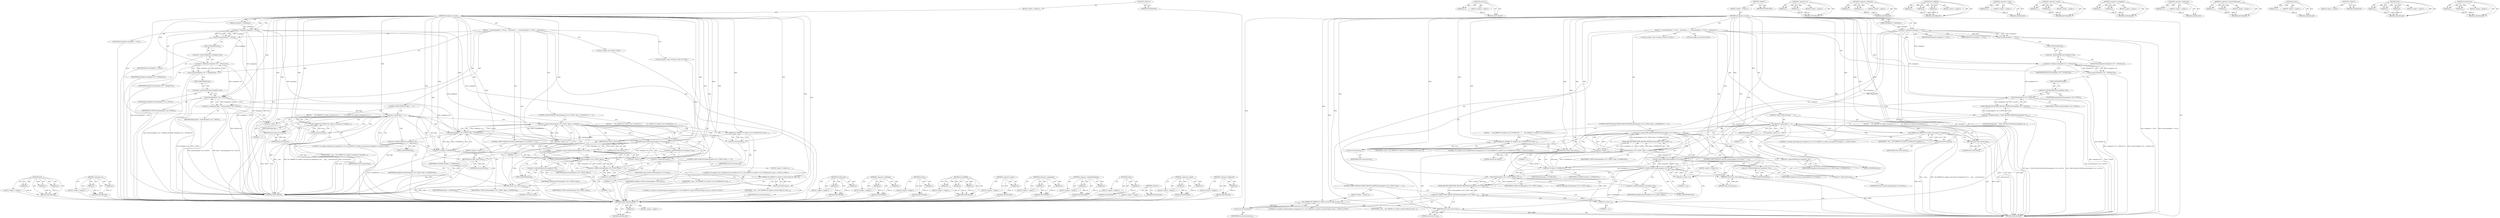digraph "eventfd_read" {
vulnerable_140 [label=<(METHOD,fcntl)>];
vulnerable_141 [label=<(PARAM,p1)>];
vulnerable_142 [label=<(PARAM,p2)>];
vulnerable_143 [label=<(PARAM,p3)>];
vulnerable_144 [label=<(BLOCK,&lt;empty&gt;,&lt;empty&gt;)>];
vulnerable_145 [label=<(METHOD_RETURN,ANY)>];
vulnerable_165 [label=<(METHOD,&lt;operator&gt;.or)>];
vulnerable_166 [label=<(PARAM,p1)>];
vulnerable_167 [label=<(PARAM,p2)>];
vulnerable_168 [label=<(BLOCK,&lt;empty&gt;,&lt;empty&gt;)>];
vulnerable_169 [label=<(METHOD_RETURN,ANY)>];
vulnerable_6 [label=<(METHOD,&lt;global&gt;)<SUB>1</SUB>>];
vulnerable_7 [label=<(BLOCK,&lt;empty&gt;,&lt;empty&gt;)<SUB>1</SUB>>];
vulnerable_8 [label=<(METHOD,semaphore_try_wait)<SUB>1</SUB>>];
vulnerable_9 [label=<(PARAM,semaphore_t *semaphore)<SUB>1</SUB>>];
vulnerable_10 [label=<(BLOCK,{

   assert(semaphore != NULL);
   assert(sema...,{

   assert(semaphore != NULL);
   assert(sema...)<SUB>1</SUB>>];
vulnerable_11 [label=<(assert,assert(semaphore != NULL))<SUB>3</SUB>>];
vulnerable_12 [label=<(&lt;operator&gt;.notEquals,semaphore != NULL)<SUB>3</SUB>>];
vulnerable_13 [label=<(IDENTIFIER,semaphore,semaphore != NULL)<SUB>3</SUB>>];
vulnerable_14 [label=<(IDENTIFIER,NULL,semaphore != NULL)<SUB>3</SUB>>];
vulnerable_15 [label=<(assert,assert(semaphore-&gt;fd != INVALID_FD))<SUB>4</SUB>>];
vulnerable_16 [label=<(&lt;operator&gt;.notEquals,semaphore-&gt;fd != INVALID_FD)<SUB>4</SUB>>];
vulnerable_17 [label=<(&lt;operator&gt;.indirectFieldAccess,semaphore-&gt;fd)<SUB>4</SUB>>];
vulnerable_18 [label=<(IDENTIFIER,semaphore,semaphore-&gt;fd != INVALID_FD)<SUB>4</SUB>>];
vulnerable_19 [label=<(FIELD_IDENTIFIER,fd,fd)<SUB>4</SUB>>];
vulnerable_20 [label=<(IDENTIFIER,INVALID_FD,semaphore-&gt;fd != INVALID_FD)<SUB>4</SUB>>];
vulnerable_21 [label="<(LOCAL,int flags: int)<SUB>6</SUB>>"];
vulnerable_22 [label=<(&lt;operator&gt;.assignment,flags = fcntl(semaphore-&gt;fd, F_GETFL))<SUB>6</SUB>>];
vulnerable_23 [label=<(IDENTIFIER,flags,flags = fcntl(semaphore-&gt;fd, F_GETFL))<SUB>6</SUB>>];
vulnerable_24 [label=<(fcntl,fcntl(semaphore-&gt;fd, F_GETFL))<SUB>6</SUB>>];
vulnerable_25 [label=<(&lt;operator&gt;.indirectFieldAccess,semaphore-&gt;fd)<SUB>6</SUB>>];
vulnerable_26 [label=<(IDENTIFIER,semaphore,fcntl(semaphore-&gt;fd, F_GETFL))<SUB>6</SUB>>];
vulnerable_27 [label=<(FIELD_IDENTIFIER,fd,fd)<SUB>6</SUB>>];
vulnerable_28 [label=<(IDENTIFIER,F_GETFL,fcntl(semaphore-&gt;fd, F_GETFL))<SUB>6</SUB>>];
vulnerable_29 [label=<(CONTROL_STRUCTURE,IF,if (flags == -1))<SUB>7</SUB>>];
vulnerable_30 [label=<(&lt;operator&gt;.equals,flags == -1)<SUB>7</SUB>>];
vulnerable_31 [label=<(IDENTIFIER,flags,flags == -1)<SUB>7</SUB>>];
vulnerable_32 [label=<(&lt;operator&gt;.minus,-1)<SUB>7</SUB>>];
vulnerable_33 [label=<(LITERAL,1,-1)<SUB>7</SUB>>];
vulnerable_34 [label=<(BLOCK,{
     LOG_ERROR(&quot;%s unable to get flags for se...,{
     LOG_ERROR(&quot;%s unable to get flags for se...)<SUB>7</SUB>>];
vulnerable_35 [label=<(LOG_ERROR,LOG_ERROR(&quot;%s unable to get flags for semaphore...)<SUB>8</SUB>>];
vulnerable_36 [label="<(LITERAL,&quot;%s unable to get flags for semaphore fd: %s&quot;,LOG_ERROR(&quot;%s unable to get flags for semaphore...)<SUB>8</SUB>>"];
vulnerable_37 [label=<(IDENTIFIER,__func__,LOG_ERROR(&quot;%s unable to get flags for semaphore...)<SUB>8</SUB>>];
vulnerable_38 [label=<(strerror,strerror(errno))<SUB>8</SUB>>];
vulnerable_39 [label=<(IDENTIFIER,errno,strerror(errno))<SUB>8</SUB>>];
vulnerable_40 [label=<(RETURN,return false;,return false;)<SUB>9</SUB>>];
vulnerable_41 [label=<(LITERAL,false,return false;)<SUB>9</SUB>>];
vulnerable_42 [label=<(CONTROL_STRUCTURE,IF,if (fcntl(semaphore-&gt;fd, F_SETFL, flags | O_NONBLOCK) == -1))<SUB>11</SUB>>];
vulnerable_43 [label=<(&lt;operator&gt;.equals,fcntl(semaphore-&gt;fd, F_SETFL, flags | O_NONBLOC...)<SUB>11</SUB>>];
vulnerable_44 [label=<(fcntl,fcntl(semaphore-&gt;fd, F_SETFL, flags | O_NONBLOCK))<SUB>11</SUB>>];
vulnerable_45 [label=<(&lt;operator&gt;.indirectFieldAccess,semaphore-&gt;fd)<SUB>11</SUB>>];
vulnerable_46 [label=<(IDENTIFIER,semaphore,fcntl(semaphore-&gt;fd, F_SETFL, flags | O_NONBLOCK))<SUB>11</SUB>>];
vulnerable_47 [label=<(FIELD_IDENTIFIER,fd,fd)<SUB>11</SUB>>];
vulnerable_48 [label=<(IDENTIFIER,F_SETFL,fcntl(semaphore-&gt;fd, F_SETFL, flags | O_NONBLOCK))<SUB>11</SUB>>];
vulnerable_49 [label=<(&lt;operator&gt;.or,flags | O_NONBLOCK)<SUB>11</SUB>>];
vulnerable_50 [label=<(IDENTIFIER,flags,flags | O_NONBLOCK)<SUB>11</SUB>>];
vulnerable_51 [label=<(IDENTIFIER,O_NONBLOCK,flags | O_NONBLOCK)<SUB>11</SUB>>];
vulnerable_52 [label=<(&lt;operator&gt;.minus,-1)<SUB>11</SUB>>];
vulnerable_53 [label=<(LITERAL,1,-1)<SUB>11</SUB>>];
vulnerable_54 [label=<(BLOCK,{
     LOG_ERROR(&quot;%s unable to set O_NONBLOCK f...,{
     LOG_ERROR(&quot;%s unable to set O_NONBLOCK f...)<SUB>11</SUB>>];
vulnerable_55 [label=<(LOG_ERROR,LOG_ERROR(&quot;%s unable to set O_NONBLOCK for sema...)<SUB>12</SUB>>];
vulnerable_56 [label="<(LITERAL,&quot;%s unable to set O_NONBLOCK for semaphore fd: %s&quot;,LOG_ERROR(&quot;%s unable to set O_NONBLOCK for sema...)<SUB>12</SUB>>"];
vulnerable_57 [label=<(IDENTIFIER,__func__,LOG_ERROR(&quot;%s unable to set O_NONBLOCK for sema...)<SUB>12</SUB>>];
vulnerable_58 [label=<(strerror,strerror(errno))<SUB>12</SUB>>];
vulnerable_59 [label=<(IDENTIFIER,errno,strerror(errno))<SUB>12</SUB>>];
vulnerable_60 [label=<(RETURN,return false;,return false;)<SUB>13</SUB>>];
vulnerable_61 [label=<(LITERAL,false,return false;)<SUB>13</SUB>>];
vulnerable_62 [label="<(LOCAL,eventfd_t value: eventfd_t)<SUB>16</SUB>>"];
vulnerable_63 [label=<(CONTROL_STRUCTURE,IF,if (eventfd_read(semaphore-&gt;fd, &amp;value) == -1))<SUB>18</SUB>>];
vulnerable_64 [label=<(&lt;operator&gt;.equals,eventfd_read(semaphore-&gt;fd, &amp;value) == -1)<SUB>18</SUB>>];
vulnerable_65 [label=<(eventfd_read,eventfd_read(semaphore-&gt;fd, &amp;value))<SUB>18</SUB>>];
vulnerable_66 [label=<(&lt;operator&gt;.indirectFieldAccess,semaphore-&gt;fd)<SUB>18</SUB>>];
vulnerable_67 [label=<(IDENTIFIER,semaphore,eventfd_read(semaphore-&gt;fd, &amp;value))<SUB>18</SUB>>];
vulnerable_68 [label=<(FIELD_IDENTIFIER,fd,fd)<SUB>18</SUB>>];
vulnerable_69 [label=<(&lt;operator&gt;.addressOf,&amp;value)<SUB>18</SUB>>];
vulnerable_70 [label=<(IDENTIFIER,value,eventfd_read(semaphore-&gt;fd, &amp;value))<SUB>18</SUB>>];
vulnerable_71 [label=<(&lt;operator&gt;.minus,-1)<SUB>18</SUB>>];
vulnerable_72 [label=<(LITERAL,1,-1)<SUB>18</SUB>>];
vulnerable_73 [label=<(BLOCK,&lt;empty&gt;,&lt;empty&gt;)<SUB>19</SUB>>];
vulnerable_74 [label=<(RETURN,return false;,return false;)<SUB>19</SUB>>];
vulnerable_75 [label=<(LITERAL,false,return false;)<SUB>19</SUB>>];
vulnerable_76 [label=<(CONTROL_STRUCTURE,IF,if (fcntl(semaphore-&gt;fd, F_SETFL, flags) == -1))<SUB>21</SUB>>];
vulnerable_77 [label=<(&lt;operator&gt;.equals,fcntl(semaphore-&gt;fd, F_SETFL, flags) == -1)<SUB>21</SUB>>];
vulnerable_78 [label=<(fcntl,fcntl(semaphore-&gt;fd, F_SETFL, flags))<SUB>21</SUB>>];
vulnerable_79 [label=<(&lt;operator&gt;.indirectFieldAccess,semaphore-&gt;fd)<SUB>21</SUB>>];
vulnerable_80 [label=<(IDENTIFIER,semaphore,fcntl(semaphore-&gt;fd, F_SETFL, flags))<SUB>21</SUB>>];
vulnerable_81 [label=<(FIELD_IDENTIFIER,fd,fd)<SUB>21</SUB>>];
vulnerable_82 [label=<(IDENTIFIER,F_SETFL,fcntl(semaphore-&gt;fd, F_SETFL, flags))<SUB>21</SUB>>];
vulnerable_83 [label=<(IDENTIFIER,flags,fcntl(semaphore-&gt;fd, F_SETFL, flags))<SUB>21</SUB>>];
vulnerable_84 [label=<(&lt;operator&gt;.minus,-1)<SUB>21</SUB>>];
vulnerable_85 [label=<(LITERAL,1,-1)<SUB>21</SUB>>];
vulnerable_86 [label=<(BLOCK,&lt;empty&gt;,&lt;empty&gt;)<SUB>22</SUB>>];
vulnerable_87 [label=<(LOG_ERROR,LOG_ERROR(&quot;%s unable to resetore flags for sema...)<SUB>22</SUB>>];
vulnerable_88 [label="<(LITERAL,&quot;%s unable to resetore flags for semaphore fd: %s&quot;,LOG_ERROR(&quot;%s unable to resetore flags for sema...)<SUB>22</SUB>>"];
vulnerable_89 [label=<(IDENTIFIER,__func__,LOG_ERROR(&quot;%s unable to resetore flags for sema...)<SUB>22</SUB>>];
vulnerable_90 [label=<(strerror,strerror(errno))<SUB>22</SUB>>];
vulnerable_91 [label=<(IDENTIFIER,errno,strerror(errno))<SUB>22</SUB>>];
vulnerable_92 [label=<(RETURN,return true;,return true;)<SUB>23</SUB>>];
vulnerable_93 [label=<(LITERAL,true,return true;)<SUB>23</SUB>>];
vulnerable_94 [label=<(METHOD_RETURN,bool)<SUB>1</SUB>>];
vulnerable_96 [label=<(METHOD_RETURN,ANY)<SUB>1</SUB>>];
vulnerable_170 [label=<(METHOD,eventfd_read)>];
vulnerable_171 [label=<(PARAM,p1)>];
vulnerable_172 [label=<(PARAM,p2)>];
vulnerable_173 [label=<(BLOCK,&lt;empty&gt;,&lt;empty&gt;)>];
vulnerable_174 [label=<(METHOD_RETURN,ANY)>];
vulnerable_125 [label=<(METHOD,&lt;operator&gt;.notEquals)>];
vulnerable_126 [label=<(PARAM,p1)>];
vulnerable_127 [label=<(PARAM,p2)>];
vulnerable_128 [label=<(BLOCK,&lt;empty&gt;,&lt;empty&gt;)>];
vulnerable_129 [label=<(METHOD_RETURN,ANY)>];
vulnerable_161 [label=<(METHOD,strerror)>];
vulnerable_162 [label=<(PARAM,p1)>];
vulnerable_163 [label=<(BLOCK,&lt;empty&gt;,&lt;empty&gt;)>];
vulnerable_164 [label=<(METHOD_RETURN,ANY)>];
vulnerable_155 [label=<(METHOD,LOG_ERROR)>];
vulnerable_156 [label=<(PARAM,p1)>];
vulnerable_157 [label=<(PARAM,p2)>];
vulnerable_158 [label=<(PARAM,p3)>];
vulnerable_159 [label=<(BLOCK,&lt;empty&gt;,&lt;empty&gt;)>];
vulnerable_160 [label=<(METHOD_RETURN,ANY)>];
vulnerable_151 [label=<(METHOD,&lt;operator&gt;.minus)>];
vulnerable_152 [label=<(PARAM,p1)>];
vulnerable_153 [label=<(BLOCK,&lt;empty&gt;,&lt;empty&gt;)>];
vulnerable_154 [label=<(METHOD_RETURN,ANY)>];
vulnerable_135 [label=<(METHOD,&lt;operator&gt;.assignment)>];
vulnerable_136 [label=<(PARAM,p1)>];
vulnerable_137 [label=<(PARAM,p2)>];
vulnerable_138 [label=<(BLOCK,&lt;empty&gt;,&lt;empty&gt;)>];
vulnerable_139 [label=<(METHOD_RETURN,ANY)>];
vulnerable_130 [label=<(METHOD,&lt;operator&gt;.indirectFieldAccess)>];
vulnerable_131 [label=<(PARAM,p1)>];
vulnerable_132 [label=<(PARAM,p2)>];
vulnerable_133 [label=<(BLOCK,&lt;empty&gt;,&lt;empty&gt;)>];
vulnerable_134 [label=<(METHOD_RETURN,ANY)>];
vulnerable_121 [label=<(METHOD,assert)>];
vulnerable_122 [label=<(PARAM,p1)>];
vulnerable_123 [label=<(BLOCK,&lt;empty&gt;,&lt;empty&gt;)>];
vulnerable_124 [label=<(METHOD_RETURN,ANY)>];
vulnerable_115 [label=<(METHOD,&lt;global&gt;)<SUB>1</SUB>>];
vulnerable_116 [label=<(BLOCK,&lt;empty&gt;,&lt;empty&gt;)>];
vulnerable_117 [label=<(METHOD_RETURN,ANY)>];
vulnerable_146 [label=<(METHOD,&lt;operator&gt;.equals)>];
vulnerable_147 [label=<(PARAM,p1)>];
vulnerable_148 [label=<(PARAM,p2)>];
vulnerable_149 [label=<(BLOCK,&lt;empty&gt;,&lt;empty&gt;)>];
vulnerable_150 [label=<(METHOD_RETURN,ANY)>];
vulnerable_175 [label=<(METHOD,&lt;operator&gt;.addressOf)>];
vulnerable_176 [label=<(PARAM,p1)>];
vulnerable_177 [label=<(BLOCK,&lt;empty&gt;,&lt;empty&gt;)>];
vulnerable_178 [label=<(METHOD_RETURN,ANY)>];
fixed_143 [label=<(METHOD,TEMP_FAILURE_RETRY)>];
fixed_144 [label=<(PARAM,p1)>];
fixed_145 [label=<(BLOCK,&lt;empty&gt;,&lt;empty&gt;)>];
fixed_146 [label=<(METHOD_RETURN,ANY)>];
fixed_168 [label=<(METHOD,strerror)>];
fixed_169 [label=<(PARAM,p1)>];
fixed_170 [label=<(BLOCK,&lt;empty&gt;,&lt;empty&gt;)>];
fixed_171 [label=<(METHOD_RETURN,ANY)>];
fixed_6 [label=<(METHOD,&lt;global&gt;)<SUB>1</SUB>>];
fixed_7 [label=<(BLOCK,&lt;empty&gt;,&lt;empty&gt;)<SUB>1</SUB>>];
fixed_8 [label=<(METHOD,semaphore_try_wait)<SUB>1</SUB>>];
fixed_9 [label=<(PARAM,semaphore_t *semaphore)<SUB>1</SUB>>];
fixed_10 [label=<(BLOCK,{

   assert(semaphore != NULL);
   assert(sema...,{

   assert(semaphore != NULL);
   assert(sema...)<SUB>1</SUB>>];
fixed_11 [label=<(assert,assert(semaphore != NULL))<SUB>3</SUB>>];
fixed_12 [label=<(&lt;operator&gt;.notEquals,semaphore != NULL)<SUB>3</SUB>>];
fixed_13 [label=<(IDENTIFIER,semaphore,semaphore != NULL)<SUB>3</SUB>>];
fixed_14 [label=<(IDENTIFIER,NULL,semaphore != NULL)<SUB>3</SUB>>];
fixed_15 [label=<(assert,assert(semaphore-&gt;fd != INVALID_FD))<SUB>4</SUB>>];
fixed_16 [label=<(&lt;operator&gt;.notEquals,semaphore-&gt;fd != INVALID_FD)<SUB>4</SUB>>];
fixed_17 [label=<(&lt;operator&gt;.indirectFieldAccess,semaphore-&gt;fd)<SUB>4</SUB>>];
fixed_18 [label=<(IDENTIFIER,semaphore,semaphore-&gt;fd != INVALID_FD)<SUB>4</SUB>>];
fixed_19 [label=<(FIELD_IDENTIFIER,fd,fd)<SUB>4</SUB>>];
fixed_20 [label=<(IDENTIFIER,INVALID_FD,semaphore-&gt;fd != INVALID_FD)<SUB>4</SUB>>];
fixed_21 [label="<(LOCAL,int flags: int)<SUB>6</SUB>>"];
fixed_22 [label=<(&lt;operator&gt;.assignment,flags = TEMP_FAILURE_RETRY(fcntl(semaphore-&gt;fd,...)<SUB>6</SUB>>];
fixed_23 [label=<(IDENTIFIER,flags,flags = TEMP_FAILURE_RETRY(fcntl(semaphore-&gt;fd,...)<SUB>6</SUB>>];
fixed_24 [label=<(TEMP_FAILURE_RETRY,TEMP_FAILURE_RETRY(fcntl(semaphore-&gt;fd, F_GETFL)))<SUB>6</SUB>>];
fixed_25 [label=<(fcntl,fcntl(semaphore-&gt;fd, F_GETFL))<SUB>6</SUB>>];
fixed_26 [label=<(&lt;operator&gt;.indirectFieldAccess,semaphore-&gt;fd)<SUB>6</SUB>>];
fixed_27 [label=<(IDENTIFIER,semaphore,fcntl(semaphore-&gt;fd, F_GETFL))<SUB>6</SUB>>];
fixed_28 [label=<(FIELD_IDENTIFIER,fd,fd)<SUB>6</SUB>>];
fixed_29 [label=<(IDENTIFIER,F_GETFL,fcntl(semaphore-&gt;fd, F_GETFL))<SUB>6</SUB>>];
fixed_30 [label=<(CONTROL_STRUCTURE,IF,if (flags == -1))<SUB>7</SUB>>];
fixed_31 [label=<(&lt;operator&gt;.equals,flags == -1)<SUB>7</SUB>>];
fixed_32 [label=<(IDENTIFIER,flags,flags == -1)<SUB>7</SUB>>];
fixed_33 [label=<(&lt;operator&gt;.minus,-1)<SUB>7</SUB>>];
fixed_34 [label=<(LITERAL,1,-1)<SUB>7</SUB>>];
fixed_35 [label=<(BLOCK,{
     LOG_ERROR(&quot;%s unable to get flags for se...,{
     LOG_ERROR(&quot;%s unable to get flags for se...)<SUB>7</SUB>>];
fixed_36 [label=<(LOG_ERROR,LOG_ERROR(&quot;%s unable to get flags for semaphore...)<SUB>8</SUB>>];
fixed_37 [label="<(LITERAL,&quot;%s unable to get flags for semaphore fd: %s&quot;,LOG_ERROR(&quot;%s unable to get flags for semaphore...)<SUB>8</SUB>>"];
fixed_38 [label=<(IDENTIFIER,__func__,LOG_ERROR(&quot;%s unable to get flags for semaphore...)<SUB>8</SUB>>];
fixed_39 [label=<(strerror,strerror(errno))<SUB>8</SUB>>];
fixed_40 [label=<(IDENTIFIER,errno,strerror(errno))<SUB>8</SUB>>];
fixed_41 [label=<(RETURN,return false;,return false;)<SUB>9</SUB>>];
fixed_42 [label=<(LITERAL,false,return false;)<SUB>9</SUB>>];
fixed_43 [label=<(CONTROL_STRUCTURE,IF,if (TEMP_FAILURE_RETRY(fcntl(semaphore-&gt;fd, F_SETFL, flags | O_NONBLOCK)) == -1))<SUB>11</SUB>>];
fixed_44 [label=<(&lt;operator&gt;.equals,TEMP_FAILURE_RETRY(fcntl(semaphore-&gt;fd, F_SETFL...)<SUB>11</SUB>>];
fixed_45 [label=<(TEMP_FAILURE_RETRY,TEMP_FAILURE_RETRY(fcntl(semaphore-&gt;fd, F_SETFL...)<SUB>11</SUB>>];
fixed_46 [label=<(fcntl,fcntl(semaphore-&gt;fd, F_SETFL, flags | O_NONBLOCK))<SUB>11</SUB>>];
fixed_47 [label=<(&lt;operator&gt;.indirectFieldAccess,semaphore-&gt;fd)<SUB>11</SUB>>];
fixed_48 [label=<(IDENTIFIER,semaphore,fcntl(semaphore-&gt;fd, F_SETFL, flags | O_NONBLOCK))<SUB>11</SUB>>];
fixed_49 [label=<(FIELD_IDENTIFIER,fd,fd)<SUB>11</SUB>>];
fixed_50 [label=<(IDENTIFIER,F_SETFL,fcntl(semaphore-&gt;fd, F_SETFL, flags | O_NONBLOCK))<SUB>11</SUB>>];
fixed_51 [label=<(&lt;operator&gt;.or,flags | O_NONBLOCK)<SUB>11</SUB>>];
fixed_52 [label=<(IDENTIFIER,flags,flags | O_NONBLOCK)<SUB>11</SUB>>];
fixed_53 [label=<(IDENTIFIER,O_NONBLOCK,flags | O_NONBLOCK)<SUB>11</SUB>>];
fixed_54 [label=<(&lt;operator&gt;.minus,-1)<SUB>11</SUB>>];
fixed_55 [label=<(LITERAL,1,-1)<SUB>11</SUB>>];
fixed_56 [label=<(BLOCK,{
     LOG_ERROR(&quot;%s unable to set O_NONBLOCK f...,{
     LOG_ERROR(&quot;%s unable to set O_NONBLOCK f...)<SUB>11</SUB>>];
fixed_57 [label=<(LOG_ERROR,LOG_ERROR(&quot;%s unable to set O_NONBLOCK for sema...)<SUB>12</SUB>>];
fixed_58 [label="<(LITERAL,&quot;%s unable to set O_NONBLOCK for semaphore fd: %s&quot;,LOG_ERROR(&quot;%s unable to set O_NONBLOCK for sema...)<SUB>12</SUB>>"];
fixed_59 [label=<(IDENTIFIER,__func__,LOG_ERROR(&quot;%s unable to set O_NONBLOCK for sema...)<SUB>12</SUB>>];
fixed_60 [label=<(strerror,strerror(errno))<SUB>12</SUB>>];
fixed_61 [label=<(IDENTIFIER,errno,strerror(errno))<SUB>12</SUB>>];
fixed_62 [label=<(RETURN,return false;,return false;)<SUB>13</SUB>>];
fixed_63 [label=<(LITERAL,false,return false;)<SUB>13</SUB>>];
fixed_64 [label="<(LOCAL,eventfd_t value: eventfd_t)<SUB>16</SUB>>"];
fixed_65 [label=<(CONTROL_STRUCTURE,IF,if (eventfd_read(semaphore-&gt;fd, &amp;value) == -1))<SUB>18</SUB>>];
fixed_66 [label=<(&lt;operator&gt;.equals,eventfd_read(semaphore-&gt;fd, &amp;value) == -1)<SUB>18</SUB>>];
fixed_67 [label=<(eventfd_read,eventfd_read(semaphore-&gt;fd, &amp;value))<SUB>18</SUB>>];
fixed_68 [label=<(&lt;operator&gt;.indirectFieldAccess,semaphore-&gt;fd)<SUB>18</SUB>>];
fixed_69 [label=<(IDENTIFIER,semaphore,eventfd_read(semaphore-&gt;fd, &amp;value))<SUB>18</SUB>>];
fixed_70 [label=<(FIELD_IDENTIFIER,fd,fd)<SUB>18</SUB>>];
fixed_71 [label=<(&lt;operator&gt;.addressOf,&amp;value)<SUB>18</SUB>>];
fixed_72 [label=<(IDENTIFIER,value,eventfd_read(semaphore-&gt;fd, &amp;value))<SUB>18</SUB>>];
fixed_73 [label=<(&lt;operator&gt;.minus,-1)<SUB>18</SUB>>];
fixed_74 [label=<(LITERAL,1,-1)<SUB>18</SUB>>];
fixed_75 [label=<(BLOCK,&lt;empty&gt;,&lt;empty&gt;)<SUB>19</SUB>>];
fixed_76 [label=<(RETURN,return false;,return false;)<SUB>19</SUB>>];
fixed_77 [label=<(LITERAL,false,return false;)<SUB>19</SUB>>];
fixed_78 [label=<(CONTROL_STRUCTURE,IF,if (TEMP_FAILURE_RETRY(fcntl(semaphore-&gt;fd, F_SETFL, flags)) == -1))<SUB>21</SUB>>];
fixed_79 [label=<(&lt;operator&gt;.equals,TEMP_FAILURE_RETRY(fcntl(semaphore-&gt;fd, F_SETFL...)<SUB>21</SUB>>];
fixed_80 [label=<(TEMP_FAILURE_RETRY,TEMP_FAILURE_RETRY(fcntl(semaphore-&gt;fd, F_SETFL...)<SUB>21</SUB>>];
fixed_81 [label=<(fcntl,fcntl(semaphore-&gt;fd, F_SETFL, flags))<SUB>21</SUB>>];
fixed_82 [label=<(&lt;operator&gt;.indirectFieldAccess,semaphore-&gt;fd)<SUB>21</SUB>>];
fixed_83 [label=<(IDENTIFIER,semaphore,fcntl(semaphore-&gt;fd, F_SETFL, flags))<SUB>21</SUB>>];
fixed_84 [label=<(FIELD_IDENTIFIER,fd,fd)<SUB>21</SUB>>];
fixed_85 [label=<(IDENTIFIER,F_SETFL,fcntl(semaphore-&gt;fd, F_SETFL, flags))<SUB>21</SUB>>];
fixed_86 [label=<(IDENTIFIER,flags,fcntl(semaphore-&gt;fd, F_SETFL, flags))<SUB>21</SUB>>];
fixed_87 [label=<(&lt;operator&gt;.minus,-1)<SUB>21</SUB>>];
fixed_88 [label=<(LITERAL,1,-1)<SUB>21</SUB>>];
fixed_89 [label=<(BLOCK,&lt;empty&gt;,&lt;empty&gt;)<SUB>22</SUB>>];
fixed_90 [label=<(LOG_ERROR,LOG_ERROR(&quot;%s unable to resetore flags for sema...)<SUB>22</SUB>>];
fixed_91 [label="<(LITERAL,&quot;%s unable to resetore flags for semaphore fd: %s&quot;,LOG_ERROR(&quot;%s unable to resetore flags for sema...)<SUB>22</SUB>>"];
fixed_92 [label=<(IDENTIFIER,__func__,LOG_ERROR(&quot;%s unable to resetore flags for sema...)<SUB>22</SUB>>];
fixed_93 [label=<(strerror,strerror(errno))<SUB>22</SUB>>];
fixed_94 [label=<(IDENTIFIER,errno,strerror(errno))<SUB>22</SUB>>];
fixed_95 [label=<(RETURN,return true;,return true;)<SUB>23</SUB>>];
fixed_96 [label=<(LITERAL,true,return true;)<SUB>23</SUB>>];
fixed_97 [label=<(METHOD_RETURN,bool)<SUB>1</SUB>>];
fixed_99 [label=<(METHOD_RETURN,ANY)<SUB>1</SUB>>];
fixed_172 [label=<(METHOD,&lt;operator&gt;.or)>];
fixed_173 [label=<(PARAM,p1)>];
fixed_174 [label=<(PARAM,p2)>];
fixed_175 [label=<(BLOCK,&lt;empty&gt;,&lt;empty&gt;)>];
fixed_176 [label=<(METHOD_RETURN,ANY)>];
fixed_128 [label=<(METHOD,&lt;operator&gt;.notEquals)>];
fixed_129 [label=<(PARAM,p1)>];
fixed_130 [label=<(PARAM,p2)>];
fixed_131 [label=<(BLOCK,&lt;empty&gt;,&lt;empty&gt;)>];
fixed_132 [label=<(METHOD_RETURN,ANY)>];
fixed_162 [label=<(METHOD,LOG_ERROR)>];
fixed_163 [label=<(PARAM,p1)>];
fixed_164 [label=<(PARAM,p2)>];
fixed_165 [label=<(PARAM,p3)>];
fixed_166 [label=<(BLOCK,&lt;empty&gt;,&lt;empty&gt;)>];
fixed_167 [label=<(METHOD_RETURN,ANY)>];
fixed_158 [label=<(METHOD,&lt;operator&gt;.minus)>];
fixed_159 [label=<(PARAM,p1)>];
fixed_160 [label=<(BLOCK,&lt;empty&gt;,&lt;empty&gt;)>];
fixed_161 [label=<(METHOD_RETURN,ANY)>];
fixed_153 [label=<(METHOD,&lt;operator&gt;.equals)>];
fixed_154 [label=<(PARAM,p1)>];
fixed_155 [label=<(PARAM,p2)>];
fixed_156 [label=<(BLOCK,&lt;empty&gt;,&lt;empty&gt;)>];
fixed_157 [label=<(METHOD_RETURN,ANY)>];
fixed_138 [label=<(METHOD,&lt;operator&gt;.assignment)>];
fixed_139 [label=<(PARAM,p1)>];
fixed_140 [label=<(PARAM,p2)>];
fixed_141 [label=<(BLOCK,&lt;empty&gt;,&lt;empty&gt;)>];
fixed_142 [label=<(METHOD_RETURN,ANY)>];
fixed_182 [label=<(METHOD,&lt;operator&gt;.addressOf)>];
fixed_183 [label=<(PARAM,p1)>];
fixed_184 [label=<(BLOCK,&lt;empty&gt;,&lt;empty&gt;)>];
fixed_185 [label=<(METHOD_RETURN,ANY)>];
fixed_133 [label=<(METHOD,&lt;operator&gt;.indirectFieldAccess)>];
fixed_134 [label=<(PARAM,p1)>];
fixed_135 [label=<(PARAM,p2)>];
fixed_136 [label=<(BLOCK,&lt;empty&gt;,&lt;empty&gt;)>];
fixed_137 [label=<(METHOD_RETURN,ANY)>];
fixed_124 [label=<(METHOD,assert)>];
fixed_125 [label=<(PARAM,p1)>];
fixed_126 [label=<(BLOCK,&lt;empty&gt;,&lt;empty&gt;)>];
fixed_127 [label=<(METHOD_RETURN,ANY)>];
fixed_118 [label=<(METHOD,&lt;global&gt;)<SUB>1</SUB>>];
fixed_119 [label=<(BLOCK,&lt;empty&gt;,&lt;empty&gt;)>];
fixed_120 [label=<(METHOD_RETURN,ANY)>];
fixed_147 [label=<(METHOD,fcntl)>];
fixed_148 [label=<(PARAM,p1)>];
fixed_149 [label=<(PARAM,p2)>];
fixed_150 [label=<(PARAM,p3)>];
fixed_151 [label=<(BLOCK,&lt;empty&gt;,&lt;empty&gt;)>];
fixed_152 [label=<(METHOD_RETURN,ANY)>];
fixed_177 [label=<(METHOD,eventfd_read)>];
fixed_178 [label=<(PARAM,p1)>];
fixed_179 [label=<(PARAM,p2)>];
fixed_180 [label=<(BLOCK,&lt;empty&gt;,&lt;empty&gt;)>];
fixed_181 [label=<(METHOD_RETURN,ANY)>];
vulnerable_140 -> vulnerable_141  [key=0, label="AST: "];
vulnerable_140 -> vulnerable_141  [key=1, label="DDG: "];
vulnerable_140 -> vulnerable_144  [key=0, label="AST: "];
vulnerable_140 -> vulnerable_142  [key=0, label="AST: "];
vulnerable_140 -> vulnerable_142  [key=1, label="DDG: "];
vulnerable_140 -> vulnerable_145  [key=0, label="AST: "];
vulnerable_140 -> vulnerable_145  [key=1, label="CFG: "];
vulnerable_140 -> vulnerable_143  [key=0, label="AST: "];
vulnerable_140 -> vulnerable_143  [key=1, label="DDG: "];
vulnerable_141 -> vulnerable_145  [key=0, label="DDG: p1"];
vulnerable_142 -> vulnerable_145  [key=0, label="DDG: p2"];
vulnerable_143 -> vulnerable_145  [key=0, label="DDG: p3"];
vulnerable_144 -> fixed_143  [key=0];
vulnerable_145 -> fixed_143  [key=0];
vulnerable_165 -> vulnerable_166  [key=0, label="AST: "];
vulnerable_165 -> vulnerable_166  [key=1, label="DDG: "];
vulnerable_165 -> vulnerable_168  [key=0, label="AST: "];
vulnerable_165 -> vulnerable_167  [key=0, label="AST: "];
vulnerable_165 -> vulnerable_167  [key=1, label="DDG: "];
vulnerable_165 -> vulnerable_169  [key=0, label="AST: "];
vulnerable_165 -> vulnerable_169  [key=1, label="CFG: "];
vulnerable_166 -> vulnerable_169  [key=0, label="DDG: p1"];
vulnerable_167 -> vulnerable_169  [key=0, label="DDG: p2"];
vulnerable_168 -> fixed_143  [key=0];
vulnerable_169 -> fixed_143  [key=0];
vulnerable_6 -> vulnerable_7  [key=0, label="AST: "];
vulnerable_6 -> vulnerable_96  [key=0, label="AST: "];
vulnerable_6 -> vulnerable_96  [key=1, label="CFG: "];
vulnerable_7 -> vulnerable_8  [key=0, label="AST: "];
vulnerable_8 -> vulnerable_9  [key=0, label="AST: "];
vulnerable_8 -> vulnerable_9  [key=1, label="DDG: "];
vulnerable_8 -> vulnerable_10  [key=0, label="AST: "];
vulnerable_8 -> vulnerable_94  [key=0, label="AST: "];
vulnerable_8 -> vulnerable_12  [key=0, label="CFG: "];
vulnerable_8 -> vulnerable_12  [key=1, label="DDG: "];
vulnerable_8 -> vulnerable_92  [key=0, label="DDG: "];
vulnerable_8 -> vulnerable_93  [key=0, label="DDG: "];
vulnerable_8 -> vulnerable_16  [key=0, label="DDG: "];
vulnerable_8 -> vulnerable_24  [key=0, label="DDG: "];
vulnerable_8 -> vulnerable_30  [key=0, label="DDG: "];
vulnerable_8 -> vulnerable_40  [key=0, label="DDG: "];
vulnerable_8 -> vulnerable_60  [key=0, label="DDG: "];
vulnerable_8 -> vulnerable_74  [key=0, label="DDG: "];
vulnerable_8 -> vulnerable_32  [key=0, label="DDG: "];
vulnerable_8 -> vulnerable_35  [key=0, label="DDG: "];
vulnerable_8 -> vulnerable_41  [key=0, label="DDG: "];
vulnerable_8 -> vulnerable_44  [key=0, label="DDG: "];
vulnerable_8 -> vulnerable_52  [key=0, label="DDG: "];
vulnerable_8 -> vulnerable_55  [key=0, label="DDG: "];
vulnerable_8 -> vulnerable_61  [key=0, label="DDG: "];
vulnerable_8 -> vulnerable_65  [key=0, label="DDG: "];
vulnerable_8 -> vulnerable_71  [key=0, label="DDG: "];
vulnerable_8 -> vulnerable_75  [key=0, label="DDG: "];
vulnerable_8 -> vulnerable_78  [key=0, label="DDG: "];
vulnerable_8 -> vulnerable_84  [key=0, label="DDG: "];
vulnerable_8 -> vulnerable_87  [key=0, label="DDG: "];
vulnerable_8 -> vulnerable_38  [key=0, label="DDG: "];
vulnerable_8 -> vulnerable_49  [key=0, label="DDG: "];
vulnerable_8 -> vulnerable_58  [key=0, label="DDG: "];
vulnerable_8 -> vulnerable_90  [key=0, label="DDG: "];
vulnerable_9 -> vulnerable_12  [key=0, label="DDG: semaphore"];
vulnerable_10 -> vulnerable_11  [key=0, label="AST: "];
vulnerable_10 -> vulnerable_15  [key=0, label="AST: "];
vulnerable_10 -> vulnerable_21  [key=0, label="AST: "];
vulnerable_10 -> vulnerable_22  [key=0, label="AST: "];
vulnerable_10 -> vulnerable_29  [key=0, label="AST: "];
vulnerable_10 -> vulnerable_42  [key=0, label="AST: "];
vulnerable_10 -> vulnerable_62  [key=0, label="AST: "];
vulnerable_10 -> vulnerable_63  [key=0, label="AST: "];
vulnerable_10 -> vulnerable_76  [key=0, label="AST: "];
vulnerable_10 -> vulnerable_92  [key=0, label="AST: "];
vulnerable_11 -> vulnerable_12  [key=0, label="AST: "];
vulnerable_11 -> vulnerable_19  [key=0, label="CFG: "];
vulnerable_11 -> vulnerable_94  [key=0, label="DDG: semaphore != NULL"];
vulnerable_11 -> vulnerable_94  [key=1, label="DDG: assert(semaphore != NULL)"];
vulnerable_12 -> vulnerable_13  [key=0, label="AST: "];
vulnerable_12 -> vulnerable_14  [key=0, label="AST: "];
vulnerable_12 -> vulnerable_11  [key=0, label="CFG: "];
vulnerable_12 -> vulnerable_11  [key=1, label="DDG: semaphore"];
vulnerable_12 -> vulnerable_11  [key=2, label="DDG: NULL"];
vulnerable_12 -> vulnerable_94  [key=0, label="DDG: semaphore"];
vulnerable_12 -> vulnerable_94  [key=1, label="DDG: NULL"];
vulnerable_12 -> vulnerable_16  [key=0, label="DDG: semaphore"];
vulnerable_12 -> vulnerable_24  [key=0, label="DDG: semaphore"];
vulnerable_12 -> vulnerable_44  [key=0, label="DDG: semaphore"];
vulnerable_12 -> vulnerable_65  [key=0, label="DDG: semaphore"];
vulnerable_12 -> vulnerable_78  [key=0, label="DDG: semaphore"];
vulnerable_13 -> fixed_143  [key=0];
vulnerable_14 -> fixed_143  [key=0];
vulnerable_15 -> vulnerable_16  [key=0, label="AST: "];
vulnerable_15 -> vulnerable_27  [key=0, label="CFG: "];
vulnerable_15 -> vulnerable_94  [key=0, label="DDG: semaphore-&gt;fd != INVALID_FD"];
vulnerable_15 -> vulnerable_94  [key=1, label="DDG: assert(semaphore-&gt;fd != INVALID_FD)"];
vulnerable_16 -> vulnerable_17  [key=0, label="AST: "];
vulnerable_16 -> vulnerable_20  [key=0, label="AST: "];
vulnerable_16 -> vulnerable_15  [key=0, label="CFG: "];
vulnerable_16 -> vulnerable_15  [key=1, label="DDG: semaphore-&gt;fd"];
vulnerable_16 -> vulnerable_15  [key=2, label="DDG: INVALID_FD"];
vulnerable_16 -> vulnerable_94  [key=0, label="DDG: INVALID_FD"];
vulnerable_16 -> vulnerable_24  [key=0, label="DDG: semaphore-&gt;fd"];
vulnerable_17 -> vulnerable_18  [key=0, label="AST: "];
vulnerable_17 -> vulnerable_19  [key=0, label="AST: "];
vulnerable_17 -> vulnerable_16  [key=0, label="CFG: "];
vulnerable_18 -> fixed_143  [key=0];
vulnerable_19 -> vulnerable_17  [key=0, label="CFG: "];
vulnerable_20 -> fixed_143  [key=0];
vulnerable_21 -> fixed_143  [key=0];
vulnerable_22 -> vulnerable_23  [key=0, label="AST: "];
vulnerable_22 -> vulnerable_24  [key=0, label="AST: "];
vulnerable_22 -> vulnerable_32  [key=0, label="CFG: "];
vulnerable_22 -> vulnerable_94  [key=0, label="DDG: fcntl(semaphore-&gt;fd, F_GETFL)"];
vulnerable_22 -> vulnerable_94  [key=1, label="DDG: flags = fcntl(semaphore-&gt;fd, F_GETFL)"];
vulnerable_22 -> vulnerable_30  [key=0, label="DDG: flags"];
vulnerable_23 -> fixed_143  [key=0];
vulnerable_24 -> vulnerable_25  [key=0, label="AST: "];
vulnerable_24 -> vulnerable_28  [key=0, label="AST: "];
vulnerable_24 -> vulnerable_22  [key=0, label="CFG: "];
vulnerable_24 -> vulnerable_22  [key=1, label="DDG: semaphore-&gt;fd"];
vulnerable_24 -> vulnerable_22  [key=2, label="DDG: F_GETFL"];
vulnerable_24 -> vulnerable_94  [key=0, label="DDG: semaphore-&gt;fd"];
vulnerable_24 -> vulnerable_94  [key=1, label="DDG: F_GETFL"];
vulnerable_24 -> vulnerable_44  [key=0, label="DDG: semaphore-&gt;fd"];
vulnerable_25 -> vulnerable_26  [key=0, label="AST: "];
vulnerable_25 -> vulnerable_27  [key=0, label="AST: "];
vulnerable_25 -> vulnerable_24  [key=0, label="CFG: "];
vulnerable_26 -> fixed_143  [key=0];
vulnerable_27 -> vulnerable_25  [key=0, label="CFG: "];
vulnerable_28 -> fixed_143  [key=0];
vulnerable_29 -> vulnerable_30  [key=0, label="AST: "];
vulnerable_29 -> vulnerable_34  [key=0, label="AST: "];
vulnerable_30 -> vulnerable_31  [key=0, label="AST: "];
vulnerable_30 -> vulnerable_32  [key=0, label="AST: "];
vulnerable_30 -> vulnerable_38  [key=0, label="CFG: "];
vulnerable_30 -> vulnerable_38  [key=1, label="CDG: "];
vulnerable_30 -> vulnerable_47  [key=0, label="CFG: "];
vulnerable_30 -> vulnerable_47  [key=1, label="CDG: "];
vulnerable_30 -> vulnerable_94  [key=0, label="DDG: flags"];
vulnerable_30 -> vulnerable_94  [key=1, label="DDG: -1"];
vulnerable_30 -> vulnerable_94  [key=2, label="DDG: flags == -1"];
vulnerable_30 -> vulnerable_49  [key=0, label="DDG: flags"];
vulnerable_30 -> vulnerable_49  [key=1, label="CDG: "];
vulnerable_30 -> vulnerable_52  [key=0, label="CDG: "];
vulnerable_30 -> vulnerable_45  [key=0, label="CDG: "];
vulnerable_30 -> vulnerable_40  [key=0, label="CDG: "];
vulnerable_30 -> vulnerable_44  [key=0, label="CDG: "];
vulnerable_30 -> vulnerable_35  [key=0, label="CDG: "];
vulnerable_30 -> vulnerable_43  [key=0, label="CDG: "];
vulnerable_31 -> fixed_143  [key=0];
vulnerable_32 -> vulnerable_33  [key=0, label="AST: "];
vulnerable_32 -> vulnerable_30  [key=0, label="CFG: "];
vulnerable_32 -> vulnerable_30  [key=1, label="DDG: 1"];
vulnerable_33 -> fixed_143  [key=0];
vulnerable_34 -> vulnerable_35  [key=0, label="AST: "];
vulnerable_34 -> vulnerable_40  [key=0, label="AST: "];
vulnerable_35 -> vulnerable_36  [key=0, label="AST: "];
vulnerable_35 -> vulnerable_37  [key=0, label="AST: "];
vulnerable_35 -> vulnerable_38  [key=0, label="AST: "];
vulnerable_35 -> vulnerable_40  [key=0, label="CFG: "];
vulnerable_35 -> vulnerable_94  [key=0, label="DDG: __func__"];
vulnerable_35 -> vulnerable_94  [key=1, label="DDG: strerror(errno)"];
vulnerable_35 -> vulnerable_94  [key=2, label="DDG: LOG_ERROR(&quot;%s unable to get flags for semaphore fd: %s&quot;, __func__, strerror(errno))"];
vulnerable_36 -> fixed_143  [key=0];
vulnerable_37 -> fixed_143  [key=0];
vulnerable_38 -> vulnerable_39  [key=0, label="AST: "];
vulnerable_38 -> vulnerable_35  [key=0, label="CFG: "];
vulnerable_38 -> vulnerable_35  [key=1, label="DDG: errno"];
vulnerable_38 -> vulnerable_94  [key=0, label="DDG: errno"];
vulnerable_39 -> fixed_143  [key=0];
vulnerable_40 -> vulnerable_41  [key=0, label="AST: "];
vulnerable_40 -> vulnerable_94  [key=0, label="CFG: "];
vulnerable_40 -> vulnerable_94  [key=1, label="DDG: &lt;RET&gt;"];
vulnerable_41 -> vulnerable_40  [key=0, label="DDG: false"];
vulnerable_42 -> vulnerable_43  [key=0, label="AST: "];
vulnerable_42 -> vulnerable_54  [key=0, label="AST: "];
vulnerable_43 -> vulnerable_44  [key=0, label="AST: "];
vulnerable_43 -> vulnerable_52  [key=0, label="AST: "];
vulnerable_43 -> vulnerable_58  [key=0, label="CFG: "];
vulnerable_43 -> vulnerable_58  [key=1, label="CDG: "];
vulnerable_43 -> vulnerable_68  [key=0, label="CFG: "];
vulnerable_43 -> vulnerable_68  [key=1, label="CDG: "];
vulnerable_43 -> vulnerable_60  [key=0, label="CDG: "];
vulnerable_43 -> vulnerable_64  [key=0, label="CDG: "];
vulnerable_43 -> vulnerable_66  [key=0, label="CDG: "];
vulnerable_43 -> vulnerable_69  [key=0, label="CDG: "];
vulnerable_43 -> vulnerable_65  [key=0, label="CDG: "];
vulnerable_43 -> vulnerable_71  [key=0, label="CDG: "];
vulnerable_43 -> vulnerable_55  [key=0, label="CDG: "];
vulnerable_44 -> vulnerable_45  [key=0, label="AST: "];
vulnerable_44 -> vulnerable_48  [key=0, label="AST: "];
vulnerable_44 -> vulnerable_49  [key=0, label="AST: "];
vulnerable_44 -> vulnerable_52  [key=0, label="CFG: "];
vulnerable_44 -> vulnerable_43  [key=0, label="DDG: semaphore-&gt;fd"];
vulnerable_44 -> vulnerable_43  [key=1, label="DDG: F_SETFL"];
vulnerable_44 -> vulnerable_43  [key=2, label="DDG: flags | O_NONBLOCK"];
vulnerable_44 -> vulnerable_65  [key=0, label="DDG: semaphore-&gt;fd"];
vulnerable_44 -> vulnerable_78  [key=0, label="DDG: F_SETFL"];
vulnerable_45 -> vulnerable_46  [key=0, label="AST: "];
vulnerable_45 -> vulnerable_47  [key=0, label="AST: "];
vulnerable_45 -> vulnerable_49  [key=0, label="CFG: "];
vulnerable_46 -> fixed_143  [key=0];
vulnerable_47 -> vulnerable_45  [key=0, label="CFG: "];
vulnerable_48 -> fixed_143  [key=0];
vulnerable_49 -> vulnerable_50  [key=0, label="AST: "];
vulnerable_49 -> vulnerable_51  [key=0, label="AST: "];
vulnerable_49 -> vulnerable_44  [key=0, label="CFG: "];
vulnerable_49 -> vulnerable_44  [key=1, label="DDG: flags"];
vulnerable_49 -> vulnerable_44  [key=2, label="DDG: O_NONBLOCK"];
vulnerable_49 -> vulnerable_94  [key=0, label="DDG: O_NONBLOCK"];
vulnerable_49 -> vulnerable_78  [key=0, label="DDG: flags"];
vulnerable_50 -> fixed_143  [key=0];
vulnerable_51 -> fixed_143  [key=0];
vulnerable_52 -> vulnerable_53  [key=0, label="AST: "];
vulnerable_52 -> vulnerable_43  [key=0, label="CFG: "];
vulnerable_52 -> vulnerable_43  [key=1, label="DDG: 1"];
vulnerable_53 -> fixed_143  [key=0];
vulnerable_54 -> vulnerable_55  [key=0, label="AST: "];
vulnerable_54 -> vulnerable_60  [key=0, label="AST: "];
vulnerable_55 -> vulnerable_56  [key=0, label="AST: "];
vulnerable_55 -> vulnerable_57  [key=0, label="AST: "];
vulnerable_55 -> vulnerable_58  [key=0, label="AST: "];
vulnerable_55 -> vulnerable_60  [key=0, label="CFG: "];
vulnerable_56 -> fixed_143  [key=0];
vulnerable_57 -> fixed_143  [key=0];
vulnerable_58 -> vulnerable_59  [key=0, label="AST: "];
vulnerable_58 -> vulnerable_55  [key=0, label="CFG: "];
vulnerable_58 -> vulnerable_55  [key=1, label="DDG: errno"];
vulnerable_59 -> fixed_143  [key=0];
vulnerable_60 -> vulnerable_61  [key=0, label="AST: "];
vulnerable_60 -> vulnerable_94  [key=0, label="CFG: "];
vulnerable_60 -> vulnerable_94  [key=1, label="DDG: &lt;RET&gt;"];
vulnerable_61 -> vulnerable_60  [key=0, label="DDG: false"];
vulnerable_62 -> fixed_143  [key=0];
vulnerable_63 -> vulnerable_64  [key=0, label="AST: "];
vulnerable_63 -> vulnerable_73  [key=0, label="AST: "];
vulnerable_64 -> vulnerable_65  [key=0, label="AST: "];
vulnerable_64 -> vulnerable_71  [key=0, label="AST: "];
vulnerable_64 -> vulnerable_74  [key=0, label="CFG: "];
vulnerable_64 -> vulnerable_74  [key=1, label="CDG: "];
vulnerable_64 -> vulnerable_81  [key=0, label="CFG: "];
vulnerable_64 -> vulnerable_81  [key=1, label="CDG: "];
vulnerable_64 -> vulnerable_77  [key=0, label="CDG: "];
vulnerable_64 -> vulnerable_84  [key=0, label="CDG: "];
vulnerable_64 -> vulnerable_92  [key=0, label="CDG: "];
vulnerable_64 -> vulnerable_79  [key=0, label="CDG: "];
vulnerable_64 -> vulnerable_78  [key=0, label="CDG: "];
vulnerable_65 -> vulnerable_66  [key=0, label="AST: "];
vulnerable_65 -> vulnerable_69  [key=0, label="AST: "];
vulnerable_65 -> vulnerable_71  [key=0, label="CFG: "];
vulnerable_65 -> vulnerable_64  [key=0, label="DDG: semaphore-&gt;fd"];
vulnerable_65 -> vulnerable_64  [key=1, label="DDG: &amp;value"];
vulnerable_65 -> vulnerable_78  [key=0, label="DDG: semaphore-&gt;fd"];
vulnerable_66 -> vulnerable_67  [key=0, label="AST: "];
vulnerable_66 -> vulnerable_68  [key=0, label="AST: "];
vulnerable_66 -> vulnerable_69  [key=0, label="CFG: "];
vulnerable_67 -> fixed_143  [key=0];
vulnerable_68 -> vulnerable_66  [key=0, label="CFG: "];
vulnerable_69 -> vulnerable_70  [key=0, label="AST: "];
vulnerable_69 -> vulnerable_65  [key=0, label="CFG: "];
vulnerable_70 -> fixed_143  [key=0];
vulnerable_71 -> vulnerable_72  [key=0, label="AST: "];
vulnerable_71 -> vulnerable_64  [key=0, label="CFG: "];
vulnerable_71 -> vulnerable_64  [key=1, label="DDG: 1"];
vulnerable_72 -> fixed_143  [key=0];
vulnerable_73 -> vulnerable_74  [key=0, label="AST: "];
vulnerable_74 -> vulnerable_75  [key=0, label="AST: "];
vulnerable_74 -> vulnerable_94  [key=0, label="CFG: "];
vulnerable_74 -> vulnerable_94  [key=1, label="DDG: &lt;RET&gt;"];
vulnerable_75 -> vulnerable_74  [key=0, label="DDG: false"];
vulnerable_76 -> vulnerable_77  [key=0, label="AST: "];
vulnerable_76 -> vulnerable_86  [key=0, label="AST: "];
vulnerable_77 -> vulnerable_78  [key=0, label="AST: "];
vulnerable_77 -> vulnerable_84  [key=0, label="AST: "];
vulnerable_77 -> vulnerable_90  [key=0, label="CFG: "];
vulnerable_77 -> vulnerable_90  [key=1, label="CDG: "];
vulnerable_77 -> vulnerable_92  [key=0, label="CFG: "];
vulnerable_77 -> vulnerable_87  [key=0, label="CDG: "];
vulnerable_78 -> vulnerable_79  [key=0, label="AST: "];
vulnerable_78 -> vulnerable_82  [key=0, label="AST: "];
vulnerable_78 -> vulnerable_83  [key=0, label="AST: "];
vulnerable_78 -> vulnerable_84  [key=0, label="CFG: "];
vulnerable_78 -> vulnerable_77  [key=0, label="DDG: semaphore-&gt;fd"];
vulnerable_78 -> vulnerable_77  [key=1, label="DDG: F_SETFL"];
vulnerable_78 -> vulnerable_77  [key=2, label="DDG: flags"];
vulnerable_79 -> vulnerable_80  [key=0, label="AST: "];
vulnerable_79 -> vulnerable_81  [key=0, label="AST: "];
vulnerable_79 -> vulnerable_78  [key=0, label="CFG: "];
vulnerable_80 -> fixed_143  [key=0];
vulnerable_81 -> vulnerable_79  [key=0, label="CFG: "];
vulnerable_82 -> fixed_143  [key=0];
vulnerable_83 -> fixed_143  [key=0];
vulnerable_84 -> vulnerable_85  [key=0, label="AST: "];
vulnerable_84 -> vulnerable_77  [key=0, label="CFG: "];
vulnerable_84 -> vulnerable_77  [key=1, label="DDG: 1"];
vulnerable_85 -> fixed_143  [key=0];
vulnerable_86 -> vulnerable_87  [key=0, label="AST: "];
vulnerable_87 -> vulnerable_88  [key=0, label="AST: "];
vulnerable_87 -> vulnerable_89  [key=0, label="AST: "];
vulnerable_87 -> vulnerable_90  [key=0, label="AST: "];
vulnerable_87 -> vulnerable_92  [key=0, label="CFG: "];
vulnerable_88 -> fixed_143  [key=0];
vulnerable_89 -> fixed_143  [key=0];
vulnerable_90 -> vulnerable_91  [key=0, label="AST: "];
vulnerable_90 -> vulnerable_87  [key=0, label="CFG: "];
vulnerable_90 -> vulnerable_87  [key=1, label="DDG: errno"];
vulnerable_91 -> fixed_143  [key=0];
vulnerable_92 -> vulnerable_93  [key=0, label="AST: "];
vulnerable_92 -> vulnerable_94  [key=0, label="CFG: "];
vulnerable_92 -> vulnerable_94  [key=1, label="DDG: &lt;RET&gt;"];
vulnerable_93 -> vulnerable_92  [key=0, label="DDG: true"];
vulnerable_94 -> fixed_143  [key=0];
vulnerable_96 -> fixed_143  [key=0];
vulnerable_170 -> vulnerable_171  [key=0, label="AST: "];
vulnerable_170 -> vulnerable_171  [key=1, label="DDG: "];
vulnerable_170 -> vulnerable_173  [key=0, label="AST: "];
vulnerable_170 -> vulnerable_172  [key=0, label="AST: "];
vulnerable_170 -> vulnerable_172  [key=1, label="DDG: "];
vulnerable_170 -> vulnerable_174  [key=0, label="AST: "];
vulnerable_170 -> vulnerable_174  [key=1, label="CFG: "];
vulnerable_171 -> vulnerable_174  [key=0, label="DDG: p1"];
vulnerable_172 -> vulnerable_174  [key=0, label="DDG: p2"];
vulnerable_173 -> fixed_143  [key=0];
vulnerable_174 -> fixed_143  [key=0];
vulnerable_125 -> vulnerable_126  [key=0, label="AST: "];
vulnerable_125 -> vulnerable_126  [key=1, label="DDG: "];
vulnerable_125 -> vulnerable_128  [key=0, label="AST: "];
vulnerable_125 -> vulnerable_127  [key=0, label="AST: "];
vulnerable_125 -> vulnerable_127  [key=1, label="DDG: "];
vulnerable_125 -> vulnerable_129  [key=0, label="AST: "];
vulnerable_125 -> vulnerable_129  [key=1, label="CFG: "];
vulnerable_126 -> vulnerable_129  [key=0, label="DDG: p1"];
vulnerable_127 -> vulnerable_129  [key=0, label="DDG: p2"];
vulnerable_128 -> fixed_143  [key=0];
vulnerable_129 -> fixed_143  [key=0];
vulnerable_161 -> vulnerable_162  [key=0, label="AST: "];
vulnerable_161 -> vulnerable_162  [key=1, label="DDG: "];
vulnerable_161 -> vulnerable_163  [key=0, label="AST: "];
vulnerable_161 -> vulnerable_164  [key=0, label="AST: "];
vulnerable_161 -> vulnerable_164  [key=1, label="CFG: "];
vulnerable_162 -> vulnerable_164  [key=0, label="DDG: p1"];
vulnerable_163 -> fixed_143  [key=0];
vulnerable_164 -> fixed_143  [key=0];
vulnerable_155 -> vulnerable_156  [key=0, label="AST: "];
vulnerable_155 -> vulnerable_156  [key=1, label="DDG: "];
vulnerable_155 -> vulnerable_159  [key=0, label="AST: "];
vulnerable_155 -> vulnerable_157  [key=0, label="AST: "];
vulnerable_155 -> vulnerable_157  [key=1, label="DDG: "];
vulnerable_155 -> vulnerable_160  [key=0, label="AST: "];
vulnerable_155 -> vulnerable_160  [key=1, label="CFG: "];
vulnerable_155 -> vulnerable_158  [key=0, label="AST: "];
vulnerable_155 -> vulnerable_158  [key=1, label="DDG: "];
vulnerable_156 -> vulnerable_160  [key=0, label="DDG: p1"];
vulnerable_157 -> vulnerable_160  [key=0, label="DDG: p2"];
vulnerable_158 -> vulnerable_160  [key=0, label="DDG: p3"];
vulnerable_159 -> fixed_143  [key=0];
vulnerable_160 -> fixed_143  [key=0];
vulnerable_151 -> vulnerable_152  [key=0, label="AST: "];
vulnerable_151 -> vulnerable_152  [key=1, label="DDG: "];
vulnerable_151 -> vulnerable_153  [key=0, label="AST: "];
vulnerable_151 -> vulnerable_154  [key=0, label="AST: "];
vulnerable_151 -> vulnerable_154  [key=1, label="CFG: "];
vulnerable_152 -> vulnerable_154  [key=0, label="DDG: p1"];
vulnerable_153 -> fixed_143  [key=0];
vulnerable_154 -> fixed_143  [key=0];
vulnerable_135 -> vulnerable_136  [key=0, label="AST: "];
vulnerable_135 -> vulnerable_136  [key=1, label="DDG: "];
vulnerable_135 -> vulnerable_138  [key=0, label="AST: "];
vulnerable_135 -> vulnerable_137  [key=0, label="AST: "];
vulnerable_135 -> vulnerable_137  [key=1, label="DDG: "];
vulnerable_135 -> vulnerable_139  [key=0, label="AST: "];
vulnerable_135 -> vulnerable_139  [key=1, label="CFG: "];
vulnerable_136 -> vulnerable_139  [key=0, label="DDG: p1"];
vulnerable_137 -> vulnerable_139  [key=0, label="DDG: p2"];
vulnerable_138 -> fixed_143  [key=0];
vulnerable_139 -> fixed_143  [key=0];
vulnerable_130 -> vulnerable_131  [key=0, label="AST: "];
vulnerable_130 -> vulnerable_131  [key=1, label="DDG: "];
vulnerable_130 -> vulnerable_133  [key=0, label="AST: "];
vulnerable_130 -> vulnerable_132  [key=0, label="AST: "];
vulnerable_130 -> vulnerable_132  [key=1, label="DDG: "];
vulnerable_130 -> vulnerable_134  [key=0, label="AST: "];
vulnerable_130 -> vulnerable_134  [key=1, label="CFG: "];
vulnerable_131 -> vulnerable_134  [key=0, label="DDG: p1"];
vulnerable_132 -> vulnerable_134  [key=0, label="DDG: p2"];
vulnerable_133 -> fixed_143  [key=0];
vulnerable_134 -> fixed_143  [key=0];
vulnerable_121 -> vulnerable_122  [key=0, label="AST: "];
vulnerable_121 -> vulnerable_122  [key=1, label="DDG: "];
vulnerable_121 -> vulnerable_123  [key=0, label="AST: "];
vulnerable_121 -> vulnerable_124  [key=0, label="AST: "];
vulnerable_121 -> vulnerable_124  [key=1, label="CFG: "];
vulnerable_122 -> vulnerable_124  [key=0, label="DDG: p1"];
vulnerable_123 -> fixed_143  [key=0];
vulnerable_124 -> fixed_143  [key=0];
vulnerable_115 -> vulnerable_116  [key=0, label="AST: "];
vulnerable_115 -> vulnerable_117  [key=0, label="AST: "];
vulnerable_115 -> vulnerable_117  [key=1, label="CFG: "];
vulnerable_116 -> fixed_143  [key=0];
vulnerable_117 -> fixed_143  [key=0];
vulnerable_146 -> vulnerable_147  [key=0, label="AST: "];
vulnerable_146 -> vulnerable_147  [key=1, label="DDG: "];
vulnerable_146 -> vulnerable_149  [key=0, label="AST: "];
vulnerable_146 -> vulnerable_148  [key=0, label="AST: "];
vulnerable_146 -> vulnerable_148  [key=1, label="DDG: "];
vulnerable_146 -> vulnerable_150  [key=0, label="AST: "];
vulnerable_146 -> vulnerable_150  [key=1, label="CFG: "];
vulnerable_147 -> vulnerable_150  [key=0, label="DDG: p1"];
vulnerable_148 -> vulnerable_150  [key=0, label="DDG: p2"];
vulnerable_149 -> fixed_143  [key=0];
vulnerable_150 -> fixed_143  [key=0];
vulnerable_175 -> vulnerable_176  [key=0, label="AST: "];
vulnerable_175 -> vulnerable_176  [key=1, label="DDG: "];
vulnerable_175 -> vulnerable_177  [key=0, label="AST: "];
vulnerable_175 -> vulnerable_178  [key=0, label="AST: "];
vulnerable_175 -> vulnerable_178  [key=1, label="CFG: "];
vulnerable_176 -> vulnerable_178  [key=0, label="DDG: p1"];
vulnerable_177 -> fixed_143  [key=0];
vulnerable_178 -> fixed_143  [key=0];
fixed_143 -> fixed_144  [key=0, label="AST: "];
fixed_143 -> fixed_144  [key=1, label="DDG: "];
fixed_143 -> fixed_145  [key=0, label="AST: "];
fixed_143 -> fixed_146  [key=0, label="AST: "];
fixed_143 -> fixed_146  [key=1, label="CFG: "];
fixed_144 -> fixed_146  [key=0, label="DDG: p1"];
fixed_168 -> fixed_169  [key=0, label="AST: "];
fixed_168 -> fixed_169  [key=1, label="DDG: "];
fixed_168 -> fixed_170  [key=0, label="AST: "];
fixed_168 -> fixed_171  [key=0, label="AST: "];
fixed_168 -> fixed_171  [key=1, label="CFG: "];
fixed_169 -> fixed_171  [key=0, label="DDG: p1"];
fixed_6 -> fixed_7  [key=0, label="AST: "];
fixed_6 -> fixed_99  [key=0, label="AST: "];
fixed_6 -> fixed_99  [key=1, label="CFG: "];
fixed_7 -> fixed_8  [key=0, label="AST: "];
fixed_8 -> fixed_9  [key=0, label="AST: "];
fixed_8 -> fixed_9  [key=1, label="DDG: "];
fixed_8 -> fixed_10  [key=0, label="AST: "];
fixed_8 -> fixed_97  [key=0, label="AST: "];
fixed_8 -> fixed_12  [key=0, label="CFG: "];
fixed_8 -> fixed_12  [key=1, label="DDG: "];
fixed_8 -> fixed_95  [key=0, label="DDG: "];
fixed_8 -> fixed_96  [key=0, label="DDG: "];
fixed_8 -> fixed_16  [key=0, label="DDG: "];
fixed_8 -> fixed_31  [key=0, label="DDG: "];
fixed_8 -> fixed_41  [key=0, label="DDG: "];
fixed_8 -> fixed_62  [key=0, label="DDG: "];
fixed_8 -> fixed_76  [key=0, label="DDG: "];
fixed_8 -> fixed_25  [key=0, label="DDG: "];
fixed_8 -> fixed_33  [key=0, label="DDG: "];
fixed_8 -> fixed_36  [key=0, label="DDG: "];
fixed_8 -> fixed_42  [key=0, label="DDG: "];
fixed_8 -> fixed_54  [key=0, label="DDG: "];
fixed_8 -> fixed_57  [key=0, label="DDG: "];
fixed_8 -> fixed_63  [key=0, label="DDG: "];
fixed_8 -> fixed_67  [key=0, label="DDG: "];
fixed_8 -> fixed_73  [key=0, label="DDG: "];
fixed_8 -> fixed_77  [key=0, label="DDG: "];
fixed_8 -> fixed_87  [key=0, label="DDG: "];
fixed_8 -> fixed_90  [key=0, label="DDG: "];
fixed_8 -> fixed_39  [key=0, label="DDG: "];
fixed_8 -> fixed_46  [key=0, label="DDG: "];
fixed_8 -> fixed_60  [key=0, label="DDG: "];
fixed_8 -> fixed_81  [key=0, label="DDG: "];
fixed_8 -> fixed_93  [key=0, label="DDG: "];
fixed_8 -> fixed_51  [key=0, label="DDG: "];
fixed_9 -> fixed_12  [key=0, label="DDG: semaphore"];
fixed_10 -> fixed_11  [key=0, label="AST: "];
fixed_10 -> fixed_15  [key=0, label="AST: "];
fixed_10 -> fixed_21  [key=0, label="AST: "];
fixed_10 -> fixed_22  [key=0, label="AST: "];
fixed_10 -> fixed_30  [key=0, label="AST: "];
fixed_10 -> fixed_43  [key=0, label="AST: "];
fixed_10 -> fixed_64  [key=0, label="AST: "];
fixed_10 -> fixed_65  [key=0, label="AST: "];
fixed_10 -> fixed_78  [key=0, label="AST: "];
fixed_10 -> fixed_95  [key=0, label="AST: "];
fixed_11 -> fixed_12  [key=0, label="AST: "];
fixed_11 -> fixed_19  [key=0, label="CFG: "];
fixed_11 -> fixed_97  [key=0, label="DDG: semaphore != NULL"];
fixed_11 -> fixed_97  [key=1, label="DDG: assert(semaphore != NULL)"];
fixed_12 -> fixed_13  [key=0, label="AST: "];
fixed_12 -> fixed_14  [key=0, label="AST: "];
fixed_12 -> fixed_11  [key=0, label="CFG: "];
fixed_12 -> fixed_11  [key=1, label="DDG: semaphore"];
fixed_12 -> fixed_11  [key=2, label="DDG: NULL"];
fixed_12 -> fixed_97  [key=0, label="DDG: semaphore"];
fixed_12 -> fixed_97  [key=1, label="DDG: NULL"];
fixed_12 -> fixed_16  [key=0, label="DDG: semaphore"];
fixed_12 -> fixed_25  [key=0, label="DDG: semaphore"];
fixed_12 -> fixed_67  [key=0, label="DDG: semaphore"];
fixed_12 -> fixed_46  [key=0, label="DDG: semaphore"];
fixed_12 -> fixed_81  [key=0, label="DDG: semaphore"];
fixed_15 -> fixed_16  [key=0, label="AST: "];
fixed_15 -> fixed_28  [key=0, label="CFG: "];
fixed_15 -> fixed_97  [key=0, label="DDG: semaphore-&gt;fd != INVALID_FD"];
fixed_15 -> fixed_97  [key=1, label="DDG: assert(semaphore-&gt;fd != INVALID_FD)"];
fixed_16 -> fixed_17  [key=0, label="AST: "];
fixed_16 -> fixed_20  [key=0, label="AST: "];
fixed_16 -> fixed_15  [key=0, label="CFG: "];
fixed_16 -> fixed_15  [key=1, label="DDG: semaphore-&gt;fd"];
fixed_16 -> fixed_15  [key=2, label="DDG: INVALID_FD"];
fixed_16 -> fixed_97  [key=0, label="DDG: INVALID_FD"];
fixed_16 -> fixed_25  [key=0, label="DDG: semaphore-&gt;fd"];
fixed_17 -> fixed_18  [key=0, label="AST: "];
fixed_17 -> fixed_19  [key=0, label="AST: "];
fixed_17 -> fixed_16  [key=0, label="CFG: "];
fixed_19 -> fixed_17  [key=0, label="CFG: "];
fixed_22 -> fixed_23  [key=0, label="AST: "];
fixed_22 -> fixed_24  [key=0, label="AST: "];
fixed_22 -> fixed_33  [key=0, label="CFG: "];
fixed_22 -> fixed_97  [key=0, label="DDG: TEMP_FAILURE_RETRY(fcntl(semaphore-&gt;fd, F_GETFL))"];
fixed_22 -> fixed_97  [key=1, label="DDG: flags = TEMP_FAILURE_RETRY(fcntl(semaphore-&gt;fd, F_GETFL))"];
fixed_22 -> fixed_31  [key=0, label="DDG: flags"];
fixed_24 -> fixed_25  [key=0, label="AST: "];
fixed_24 -> fixed_22  [key=0, label="CFG: "];
fixed_24 -> fixed_22  [key=1, label="DDG: fcntl(semaphore-&gt;fd, F_GETFL)"];
fixed_24 -> fixed_97  [key=0, label="DDG: fcntl(semaphore-&gt;fd, F_GETFL)"];
fixed_25 -> fixed_26  [key=0, label="AST: "];
fixed_25 -> fixed_29  [key=0, label="AST: "];
fixed_25 -> fixed_24  [key=0, label="CFG: "];
fixed_25 -> fixed_24  [key=1, label="DDG: semaphore-&gt;fd"];
fixed_25 -> fixed_24  [key=2, label="DDG: F_GETFL"];
fixed_25 -> fixed_97  [key=0, label="DDG: semaphore-&gt;fd"];
fixed_25 -> fixed_97  [key=1, label="DDG: F_GETFL"];
fixed_25 -> fixed_46  [key=0, label="DDG: semaphore-&gt;fd"];
fixed_26 -> fixed_27  [key=0, label="AST: "];
fixed_26 -> fixed_28  [key=0, label="AST: "];
fixed_26 -> fixed_25  [key=0, label="CFG: "];
fixed_28 -> fixed_26  [key=0, label="CFG: "];
fixed_30 -> fixed_31  [key=0, label="AST: "];
fixed_30 -> fixed_35  [key=0, label="AST: "];
fixed_31 -> fixed_32  [key=0, label="AST: "];
fixed_31 -> fixed_33  [key=0, label="AST: "];
fixed_31 -> fixed_39  [key=0, label="CFG: "];
fixed_31 -> fixed_39  [key=1, label="CDG: "];
fixed_31 -> fixed_49  [key=0, label="CFG: "];
fixed_31 -> fixed_49  [key=1, label="CDG: "];
fixed_31 -> fixed_97  [key=0, label="DDG: flags"];
fixed_31 -> fixed_97  [key=1, label="DDG: -1"];
fixed_31 -> fixed_97  [key=2, label="DDG: flags == -1"];
fixed_31 -> fixed_51  [key=0, label="DDG: flags"];
fixed_31 -> fixed_51  [key=1, label="CDG: "];
fixed_31 -> fixed_47  [key=0, label="CDG: "];
fixed_31 -> fixed_46  [key=0, label="CDG: "];
fixed_31 -> fixed_45  [key=0, label="CDG: "];
fixed_31 -> fixed_44  [key=0, label="CDG: "];
fixed_31 -> fixed_54  [key=0, label="CDG: "];
fixed_31 -> fixed_36  [key=0, label="CDG: "];
fixed_31 -> fixed_41  [key=0, label="CDG: "];
fixed_33 -> fixed_34  [key=0, label="AST: "];
fixed_33 -> fixed_31  [key=0, label="CFG: "];
fixed_33 -> fixed_31  [key=1, label="DDG: 1"];
fixed_35 -> fixed_36  [key=0, label="AST: "];
fixed_35 -> fixed_41  [key=0, label="AST: "];
fixed_36 -> fixed_37  [key=0, label="AST: "];
fixed_36 -> fixed_38  [key=0, label="AST: "];
fixed_36 -> fixed_39  [key=0, label="AST: "];
fixed_36 -> fixed_41  [key=0, label="CFG: "];
fixed_36 -> fixed_97  [key=0, label="DDG: __func__"];
fixed_36 -> fixed_97  [key=1, label="DDG: strerror(errno)"];
fixed_36 -> fixed_97  [key=2, label="DDG: LOG_ERROR(&quot;%s unable to get flags for semaphore fd: %s&quot;, __func__, strerror(errno))"];
fixed_39 -> fixed_40  [key=0, label="AST: "];
fixed_39 -> fixed_36  [key=0, label="CFG: "];
fixed_39 -> fixed_36  [key=1, label="DDG: errno"];
fixed_39 -> fixed_97  [key=0, label="DDG: errno"];
fixed_41 -> fixed_42  [key=0, label="AST: "];
fixed_41 -> fixed_97  [key=0, label="CFG: "];
fixed_41 -> fixed_97  [key=1, label="DDG: &lt;RET&gt;"];
fixed_42 -> fixed_41  [key=0, label="DDG: false"];
fixed_43 -> fixed_44  [key=0, label="AST: "];
fixed_43 -> fixed_56  [key=0, label="AST: "];
fixed_44 -> fixed_45  [key=0, label="AST: "];
fixed_44 -> fixed_54  [key=0, label="AST: "];
fixed_44 -> fixed_60  [key=0, label="CFG: "];
fixed_44 -> fixed_60  [key=1, label="CDG: "];
fixed_44 -> fixed_70  [key=0, label="CFG: "];
fixed_44 -> fixed_70  [key=1, label="CDG: "];
fixed_44 -> fixed_68  [key=0, label="CDG: "];
fixed_44 -> fixed_73  [key=0, label="CDG: "];
fixed_44 -> fixed_57  [key=0, label="CDG: "];
fixed_44 -> fixed_66  [key=0, label="CDG: "];
fixed_44 -> fixed_67  [key=0, label="CDG: "];
fixed_44 -> fixed_71  [key=0, label="CDG: "];
fixed_44 -> fixed_62  [key=0, label="CDG: "];
fixed_45 -> fixed_46  [key=0, label="AST: "];
fixed_45 -> fixed_54  [key=0, label="CFG: "];
fixed_45 -> fixed_44  [key=0, label="DDG: fcntl(semaphore-&gt;fd, F_SETFL, flags | O_NONBLOCK)"];
fixed_46 -> fixed_47  [key=0, label="AST: "];
fixed_46 -> fixed_50  [key=0, label="AST: "];
fixed_46 -> fixed_51  [key=0, label="AST: "];
fixed_46 -> fixed_45  [key=0, label="CFG: "];
fixed_46 -> fixed_45  [key=1, label="DDG: semaphore-&gt;fd"];
fixed_46 -> fixed_45  [key=2, label="DDG: F_SETFL"];
fixed_46 -> fixed_45  [key=3, label="DDG: flags | O_NONBLOCK"];
fixed_46 -> fixed_67  [key=0, label="DDG: semaphore-&gt;fd"];
fixed_46 -> fixed_81  [key=0, label="DDG: F_SETFL"];
fixed_47 -> fixed_48  [key=0, label="AST: "];
fixed_47 -> fixed_49  [key=0, label="AST: "];
fixed_47 -> fixed_51  [key=0, label="CFG: "];
fixed_49 -> fixed_47  [key=0, label="CFG: "];
fixed_51 -> fixed_52  [key=0, label="AST: "];
fixed_51 -> fixed_53  [key=0, label="AST: "];
fixed_51 -> fixed_46  [key=0, label="CFG: "];
fixed_51 -> fixed_46  [key=1, label="DDG: flags"];
fixed_51 -> fixed_46  [key=2, label="DDG: O_NONBLOCK"];
fixed_51 -> fixed_97  [key=0, label="DDG: O_NONBLOCK"];
fixed_51 -> fixed_81  [key=0, label="DDG: flags"];
fixed_54 -> fixed_55  [key=0, label="AST: "];
fixed_54 -> fixed_44  [key=0, label="CFG: "];
fixed_54 -> fixed_44  [key=1, label="DDG: 1"];
fixed_56 -> fixed_57  [key=0, label="AST: "];
fixed_56 -> fixed_62  [key=0, label="AST: "];
fixed_57 -> fixed_58  [key=0, label="AST: "];
fixed_57 -> fixed_59  [key=0, label="AST: "];
fixed_57 -> fixed_60  [key=0, label="AST: "];
fixed_57 -> fixed_62  [key=0, label="CFG: "];
fixed_60 -> fixed_61  [key=0, label="AST: "];
fixed_60 -> fixed_57  [key=0, label="CFG: "];
fixed_60 -> fixed_57  [key=1, label="DDG: errno"];
fixed_62 -> fixed_63  [key=0, label="AST: "];
fixed_62 -> fixed_97  [key=0, label="CFG: "];
fixed_62 -> fixed_97  [key=1, label="DDG: &lt;RET&gt;"];
fixed_63 -> fixed_62  [key=0, label="DDG: false"];
fixed_65 -> fixed_66  [key=0, label="AST: "];
fixed_65 -> fixed_75  [key=0, label="AST: "];
fixed_66 -> fixed_67  [key=0, label="AST: "];
fixed_66 -> fixed_73  [key=0, label="AST: "];
fixed_66 -> fixed_76  [key=0, label="CFG: "];
fixed_66 -> fixed_76  [key=1, label="CDG: "];
fixed_66 -> fixed_84  [key=0, label="CFG: "];
fixed_66 -> fixed_84  [key=1, label="CDG: "];
fixed_66 -> fixed_81  [key=0, label="CDG: "];
fixed_66 -> fixed_95  [key=0, label="CDG: "];
fixed_66 -> fixed_87  [key=0, label="CDG: "];
fixed_66 -> fixed_82  [key=0, label="CDG: "];
fixed_66 -> fixed_79  [key=0, label="CDG: "];
fixed_66 -> fixed_80  [key=0, label="CDG: "];
fixed_67 -> fixed_68  [key=0, label="AST: "];
fixed_67 -> fixed_71  [key=0, label="AST: "];
fixed_67 -> fixed_73  [key=0, label="CFG: "];
fixed_67 -> fixed_66  [key=0, label="DDG: semaphore-&gt;fd"];
fixed_67 -> fixed_66  [key=1, label="DDG: &amp;value"];
fixed_67 -> fixed_81  [key=0, label="DDG: semaphore-&gt;fd"];
fixed_68 -> fixed_69  [key=0, label="AST: "];
fixed_68 -> fixed_70  [key=0, label="AST: "];
fixed_68 -> fixed_71  [key=0, label="CFG: "];
fixed_70 -> fixed_68  [key=0, label="CFG: "];
fixed_71 -> fixed_72  [key=0, label="AST: "];
fixed_71 -> fixed_67  [key=0, label="CFG: "];
fixed_73 -> fixed_74  [key=0, label="AST: "];
fixed_73 -> fixed_66  [key=0, label="CFG: "];
fixed_73 -> fixed_66  [key=1, label="DDG: 1"];
fixed_75 -> fixed_76  [key=0, label="AST: "];
fixed_76 -> fixed_77  [key=0, label="AST: "];
fixed_76 -> fixed_97  [key=0, label="CFG: "];
fixed_76 -> fixed_97  [key=1, label="DDG: &lt;RET&gt;"];
fixed_77 -> fixed_76  [key=0, label="DDG: false"];
fixed_78 -> fixed_79  [key=0, label="AST: "];
fixed_78 -> fixed_89  [key=0, label="AST: "];
fixed_79 -> fixed_80  [key=0, label="AST: "];
fixed_79 -> fixed_87  [key=0, label="AST: "];
fixed_79 -> fixed_93  [key=0, label="CFG: "];
fixed_79 -> fixed_93  [key=1, label="CDG: "];
fixed_79 -> fixed_95  [key=0, label="CFG: "];
fixed_79 -> fixed_90  [key=0, label="CDG: "];
fixed_80 -> fixed_81  [key=0, label="AST: "];
fixed_80 -> fixed_87  [key=0, label="CFG: "];
fixed_80 -> fixed_79  [key=0, label="DDG: fcntl(semaphore-&gt;fd, F_SETFL, flags)"];
fixed_81 -> fixed_82  [key=0, label="AST: "];
fixed_81 -> fixed_85  [key=0, label="AST: "];
fixed_81 -> fixed_86  [key=0, label="AST: "];
fixed_81 -> fixed_80  [key=0, label="CFG: "];
fixed_81 -> fixed_80  [key=1, label="DDG: semaphore-&gt;fd"];
fixed_81 -> fixed_80  [key=2, label="DDG: F_SETFL"];
fixed_81 -> fixed_80  [key=3, label="DDG: flags"];
fixed_82 -> fixed_83  [key=0, label="AST: "];
fixed_82 -> fixed_84  [key=0, label="AST: "];
fixed_82 -> fixed_81  [key=0, label="CFG: "];
fixed_84 -> fixed_82  [key=0, label="CFG: "];
fixed_87 -> fixed_88  [key=0, label="AST: "];
fixed_87 -> fixed_79  [key=0, label="CFG: "];
fixed_87 -> fixed_79  [key=1, label="DDG: 1"];
fixed_89 -> fixed_90  [key=0, label="AST: "];
fixed_90 -> fixed_91  [key=0, label="AST: "];
fixed_90 -> fixed_92  [key=0, label="AST: "];
fixed_90 -> fixed_93  [key=0, label="AST: "];
fixed_90 -> fixed_95  [key=0, label="CFG: "];
fixed_93 -> fixed_94  [key=0, label="AST: "];
fixed_93 -> fixed_90  [key=0, label="CFG: "];
fixed_93 -> fixed_90  [key=1, label="DDG: errno"];
fixed_95 -> fixed_96  [key=0, label="AST: "];
fixed_95 -> fixed_97  [key=0, label="CFG: "];
fixed_95 -> fixed_97  [key=1, label="DDG: &lt;RET&gt;"];
fixed_96 -> fixed_95  [key=0, label="DDG: true"];
fixed_172 -> fixed_173  [key=0, label="AST: "];
fixed_172 -> fixed_173  [key=1, label="DDG: "];
fixed_172 -> fixed_175  [key=0, label="AST: "];
fixed_172 -> fixed_174  [key=0, label="AST: "];
fixed_172 -> fixed_174  [key=1, label="DDG: "];
fixed_172 -> fixed_176  [key=0, label="AST: "];
fixed_172 -> fixed_176  [key=1, label="CFG: "];
fixed_173 -> fixed_176  [key=0, label="DDG: p1"];
fixed_174 -> fixed_176  [key=0, label="DDG: p2"];
fixed_128 -> fixed_129  [key=0, label="AST: "];
fixed_128 -> fixed_129  [key=1, label="DDG: "];
fixed_128 -> fixed_131  [key=0, label="AST: "];
fixed_128 -> fixed_130  [key=0, label="AST: "];
fixed_128 -> fixed_130  [key=1, label="DDG: "];
fixed_128 -> fixed_132  [key=0, label="AST: "];
fixed_128 -> fixed_132  [key=1, label="CFG: "];
fixed_129 -> fixed_132  [key=0, label="DDG: p1"];
fixed_130 -> fixed_132  [key=0, label="DDG: p2"];
fixed_162 -> fixed_163  [key=0, label="AST: "];
fixed_162 -> fixed_163  [key=1, label="DDG: "];
fixed_162 -> fixed_166  [key=0, label="AST: "];
fixed_162 -> fixed_164  [key=0, label="AST: "];
fixed_162 -> fixed_164  [key=1, label="DDG: "];
fixed_162 -> fixed_167  [key=0, label="AST: "];
fixed_162 -> fixed_167  [key=1, label="CFG: "];
fixed_162 -> fixed_165  [key=0, label="AST: "];
fixed_162 -> fixed_165  [key=1, label="DDG: "];
fixed_163 -> fixed_167  [key=0, label="DDG: p1"];
fixed_164 -> fixed_167  [key=0, label="DDG: p2"];
fixed_165 -> fixed_167  [key=0, label="DDG: p3"];
fixed_158 -> fixed_159  [key=0, label="AST: "];
fixed_158 -> fixed_159  [key=1, label="DDG: "];
fixed_158 -> fixed_160  [key=0, label="AST: "];
fixed_158 -> fixed_161  [key=0, label="AST: "];
fixed_158 -> fixed_161  [key=1, label="CFG: "];
fixed_159 -> fixed_161  [key=0, label="DDG: p1"];
fixed_153 -> fixed_154  [key=0, label="AST: "];
fixed_153 -> fixed_154  [key=1, label="DDG: "];
fixed_153 -> fixed_156  [key=0, label="AST: "];
fixed_153 -> fixed_155  [key=0, label="AST: "];
fixed_153 -> fixed_155  [key=1, label="DDG: "];
fixed_153 -> fixed_157  [key=0, label="AST: "];
fixed_153 -> fixed_157  [key=1, label="CFG: "];
fixed_154 -> fixed_157  [key=0, label="DDG: p1"];
fixed_155 -> fixed_157  [key=0, label="DDG: p2"];
fixed_138 -> fixed_139  [key=0, label="AST: "];
fixed_138 -> fixed_139  [key=1, label="DDG: "];
fixed_138 -> fixed_141  [key=0, label="AST: "];
fixed_138 -> fixed_140  [key=0, label="AST: "];
fixed_138 -> fixed_140  [key=1, label="DDG: "];
fixed_138 -> fixed_142  [key=0, label="AST: "];
fixed_138 -> fixed_142  [key=1, label="CFG: "];
fixed_139 -> fixed_142  [key=0, label="DDG: p1"];
fixed_140 -> fixed_142  [key=0, label="DDG: p2"];
fixed_182 -> fixed_183  [key=0, label="AST: "];
fixed_182 -> fixed_183  [key=1, label="DDG: "];
fixed_182 -> fixed_184  [key=0, label="AST: "];
fixed_182 -> fixed_185  [key=0, label="AST: "];
fixed_182 -> fixed_185  [key=1, label="CFG: "];
fixed_183 -> fixed_185  [key=0, label="DDG: p1"];
fixed_133 -> fixed_134  [key=0, label="AST: "];
fixed_133 -> fixed_134  [key=1, label="DDG: "];
fixed_133 -> fixed_136  [key=0, label="AST: "];
fixed_133 -> fixed_135  [key=0, label="AST: "];
fixed_133 -> fixed_135  [key=1, label="DDG: "];
fixed_133 -> fixed_137  [key=0, label="AST: "];
fixed_133 -> fixed_137  [key=1, label="CFG: "];
fixed_134 -> fixed_137  [key=0, label="DDG: p1"];
fixed_135 -> fixed_137  [key=0, label="DDG: p2"];
fixed_124 -> fixed_125  [key=0, label="AST: "];
fixed_124 -> fixed_125  [key=1, label="DDG: "];
fixed_124 -> fixed_126  [key=0, label="AST: "];
fixed_124 -> fixed_127  [key=0, label="AST: "];
fixed_124 -> fixed_127  [key=1, label="CFG: "];
fixed_125 -> fixed_127  [key=0, label="DDG: p1"];
fixed_118 -> fixed_119  [key=0, label="AST: "];
fixed_118 -> fixed_120  [key=0, label="AST: "];
fixed_118 -> fixed_120  [key=1, label="CFG: "];
fixed_147 -> fixed_148  [key=0, label="AST: "];
fixed_147 -> fixed_148  [key=1, label="DDG: "];
fixed_147 -> fixed_151  [key=0, label="AST: "];
fixed_147 -> fixed_149  [key=0, label="AST: "];
fixed_147 -> fixed_149  [key=1, label="DDG: "];
fixed_147 -> fixed_152  [key=0, label="AST: "];
fixed_147 -> fixed_152  [key=1, label="CFG: "];
fixed_147 -> fixed_150  [key=0, label="AST: "];
fixed_147 -> fixed_150  [key=1, label="DDG: "];
fixed_148 -> fixed_152  [key=0, label="DDG: p1"];
fixed_149 -> fixed_152  [key=0, label="DDG: p2"];
fixed_150 -> fixed_152  [key=0, label="DDG: p3"];
fixed_177 -> fixed_178  [key=0, label="AST: "];
fixed_177 -> fixed_178  [key=1, label="DDG: "];
fixed_177 -> fixed_180  [key=0, label="AST: "];
fixed_177 -> fixed_179  [key=0, label="AST: "];
fixed_177 -> fixed_179  [key=1, label="DDG: "];
fixed_177 -> fixed_181  [key=0, label="AST: "];
fixed_177 -> fixed_181  [key=1, label="CFG: "];
fixed_178 -> fixed_181  [key=0, label="DDG: p1"];
fixed_179 -> fixed_181  [key=0, label="DDG: p2"];
}
